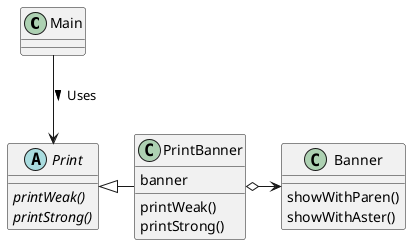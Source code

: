 @startuml Banner2

class Main {
}

abstract class Print {
    {abstract} printWeak()
    {abstract} printStrong()
}

class PrintBanner {
    banner
    printWeak()
    printStrong()
}

class Banner {
    showWithParen()
    showWithAster()
}

Main --> Print : Uses >
PrintBanner -left-|> Print
PrintBanner o-right-> Banner

@enduml
